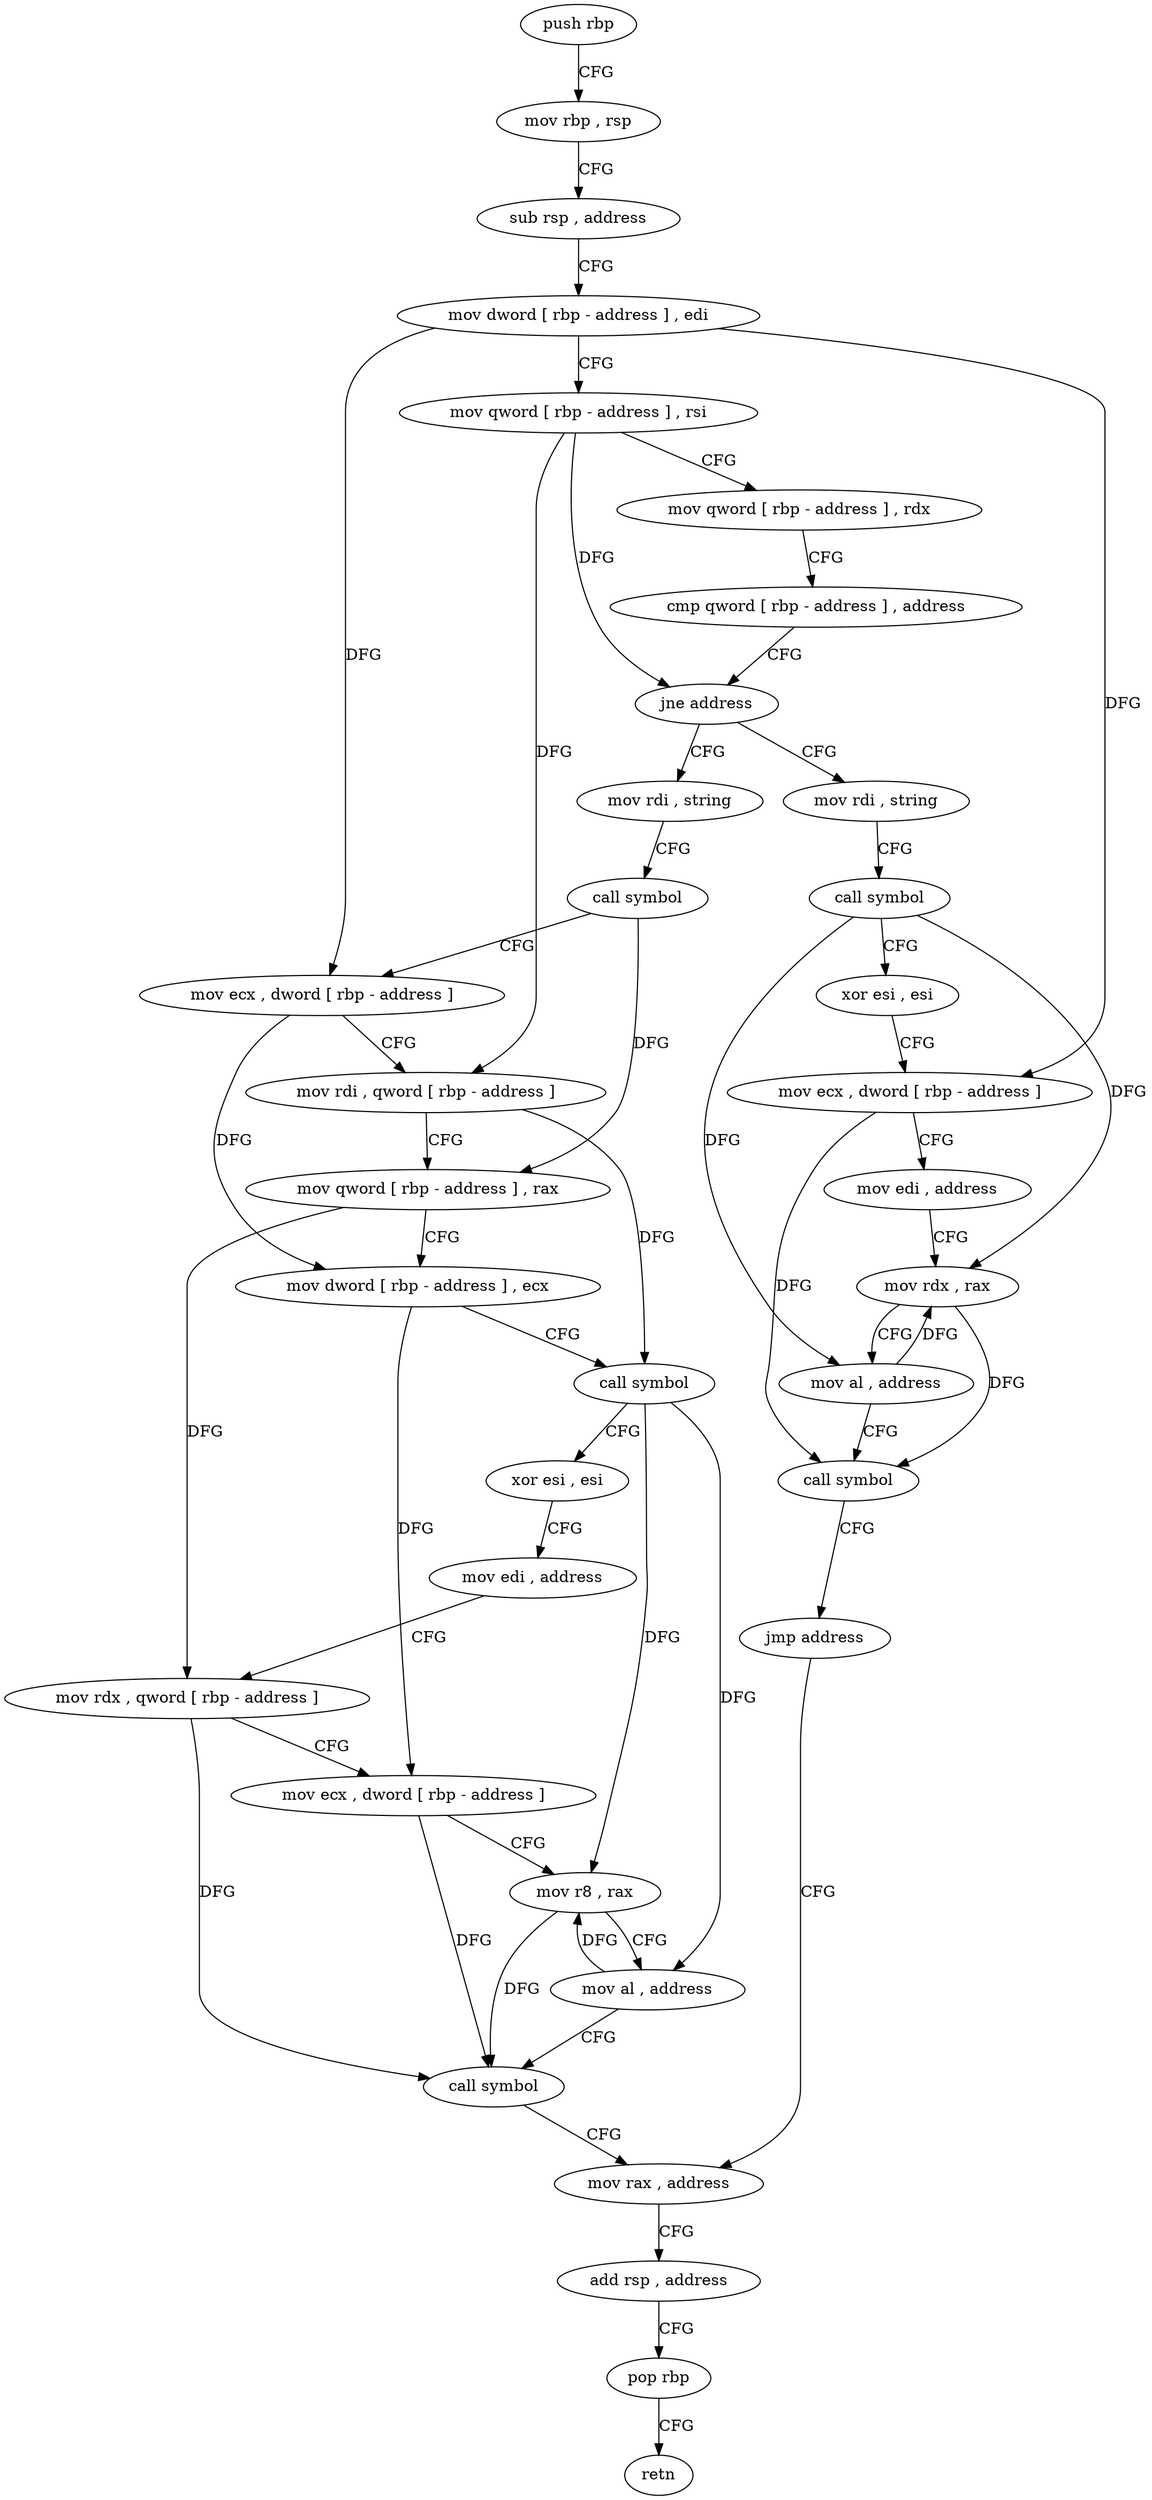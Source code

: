 digraph "func" {
"4218320" [label = "push rbp" ]
"4218321" [label = "mov rbp , rsp" ]
"4218324" [label = "sub rsp , address" ]
"4218328" [label = "mov dword [ rbp - address ] , edi" ]
"4218331" [label = "mov qword [ rbp - address ] , rsi" ]
"4218335" [label = "mov qword [ rbp - address ] , rdx" ]
"4218339" [label = "cmp qword [ rbp - address ] , address" ]
"4218344" [label = "jne address" ]
"4218390" [label = "mov rdi , string" ]
"4218350" [label = "mov rdi , string" ]
"4218400" [label = "call symbol" ]
"4218405" [label = "mov ecx , dword [ rbp - address ]" ]
"4218408" [label = "mov rdi , qword [ rbp - address ]" ]
"4218412" [label = "mov qword [ rbp - address ] , rax" ]
"4218416" [label = "mov dword [ rbp - address ] , ecx" ]
"4218419" [label = "call symbol" ]
"4218424" [label = "xor esi , esi" ]
"4218426" [label = "mov edi , address" ]
"4218431" [label = "mov rdx , qword [ rbp - address ]" ]
"4218435" [label = "mov ecx , dword [ rbp - address ]" ]
"4218438" [label = "mov r8 , rax" ]
"4218441" [label = "mov al , address" ]
"4218443" [label = "call symbol" ]
"4218448" [label = "mov rax , address" ]
"4218360" [label = "call symbol" ]
"4218365" [label = "xor esi , esi" ]
"4218367" [label = "mov ecx , dword [ rbp - address ]" ]
"4218370" [label = "mov edi , address" ]
"4218375" [label = "mov rdx , rax" ]
"4218378" [label = "mov al , address" ]
"4218380" [label = "call symbol" ]
"4218385" [label = "jmp address" ]
"4218455" [label = "add rsp , address" ]
"4218459" [label = "pop rbp" ]
"4218460" [label = "retn" ]
"4218320" -> "4218321" [ label = "CFG" ]
"4218321" -> "4218324" [ label = "CFG" ]
"4218324" -> "4218328" [ label = "CFG" ]
"4218328" -> "4218331" [ label = "CFG" ]
"4218328" -> "4218405" [ label = "DFG" ]
"4218328" -> "4218367" [ label = "DFG" ]
"4218331" -> "4218335" [ label = "CFG" ]
"4218331" -> "4218344" [ label = "DFG" ]
"4218331" -> "4218408" [ label = "DFG" ]
"4218335" -> "4218339" [ label = "CFG" ]
"4218339" -> "4218344" [ label = "CFG" ]
"4218344" -> "4218390" [ label = "CFG" ]
"4218344" -> "4218350" [ label = "CFG" ]
"4218390" -> "4218400" [ label = "CFG" ]
"4218350" -> "4218360" [ label = "CFG" ]
"4218400" -> "4218405" [ label = "CFG" ]
"4218400" -> "4218412" [ label = "DFG" ]
"4218405" -> "4218408" [ label = "CFG" ]
"4218405" -> "4218416" [ label = "DFG" ]
"4218408" -> "4218412" [ label = "CFG" ]
"4218408" -> "4218419" [ label = "DFG" ]
"4218412" -> "4218416" [ label = "CFG" ]
"4218412" -> "4218431" [ label = "DFG" ]
"4218416" -> "4218419" [ label = "CFG" ]
"4218416" -> "4218435" [ label = "DFG" ]
"4218419" -> "4218424" [ label = "CFG" ]
"4218419" -> "4218438" [ label = "DFG" ]
"4218419" -> "4218441" [ label = "DFG" ]
"4218424" -> "4218426" [ label = "CFG" ]
"4218426" -> "4218431" [ label = "CFG" ]
"4218431" -> "4218435" [ label = "CFG" ]
"4218431" -> "4218443" [ label = "DFG" ]
"4218435" -> "4218438" [ label = "CFG" ]
"4218435" -> "4218443" [ label = "DFG" ]
"4218438" -> "4218441" [ label = "CFG" ]
"4218438" -> "4218443" [ label = "DFG" ]
"4218441" -> "4218443" [ label = "CFG" ]
"4218441" -> "4218438" [ label = "DFG" ]
"4218443" -> "4218448" [ label = "CFG" ]
"4218448" -> "4218455" [ label = "CFG" ]
"4218360" -> "4218365" [ label = "CFG" ]
"4218360" -> "4218375" [ label = "DFG" ]
"4218360" -> "4218378" [ label = "DFG" ]
"4218365" -> "4218367" [ label = "CFG" ]
"4218367" -> "4218370" [ label = "CFG" ]
"4218367" -> "4218380" [ label = "DFG" ]
"4218370" -> "4218375" [ label = "CFG" ]
"4218375" -> "4218378" [ label = "CFG" ]
"4218375" -> "4218380" [ label = "DFG" ]
"4218378" -> "4218380" [ label = "CFG" ]
"4218378" -> "4218375" [ label = "DFG" ]
"4218380" -> "4218385" [ label = "CFG" ]
"4218385" -> "4218448" [ label = "CFG" ]
"4218455" -> "4218459" [ label = "CFG" ]
"4218459" -> "4218460" [ label = "CFG" ]
}
